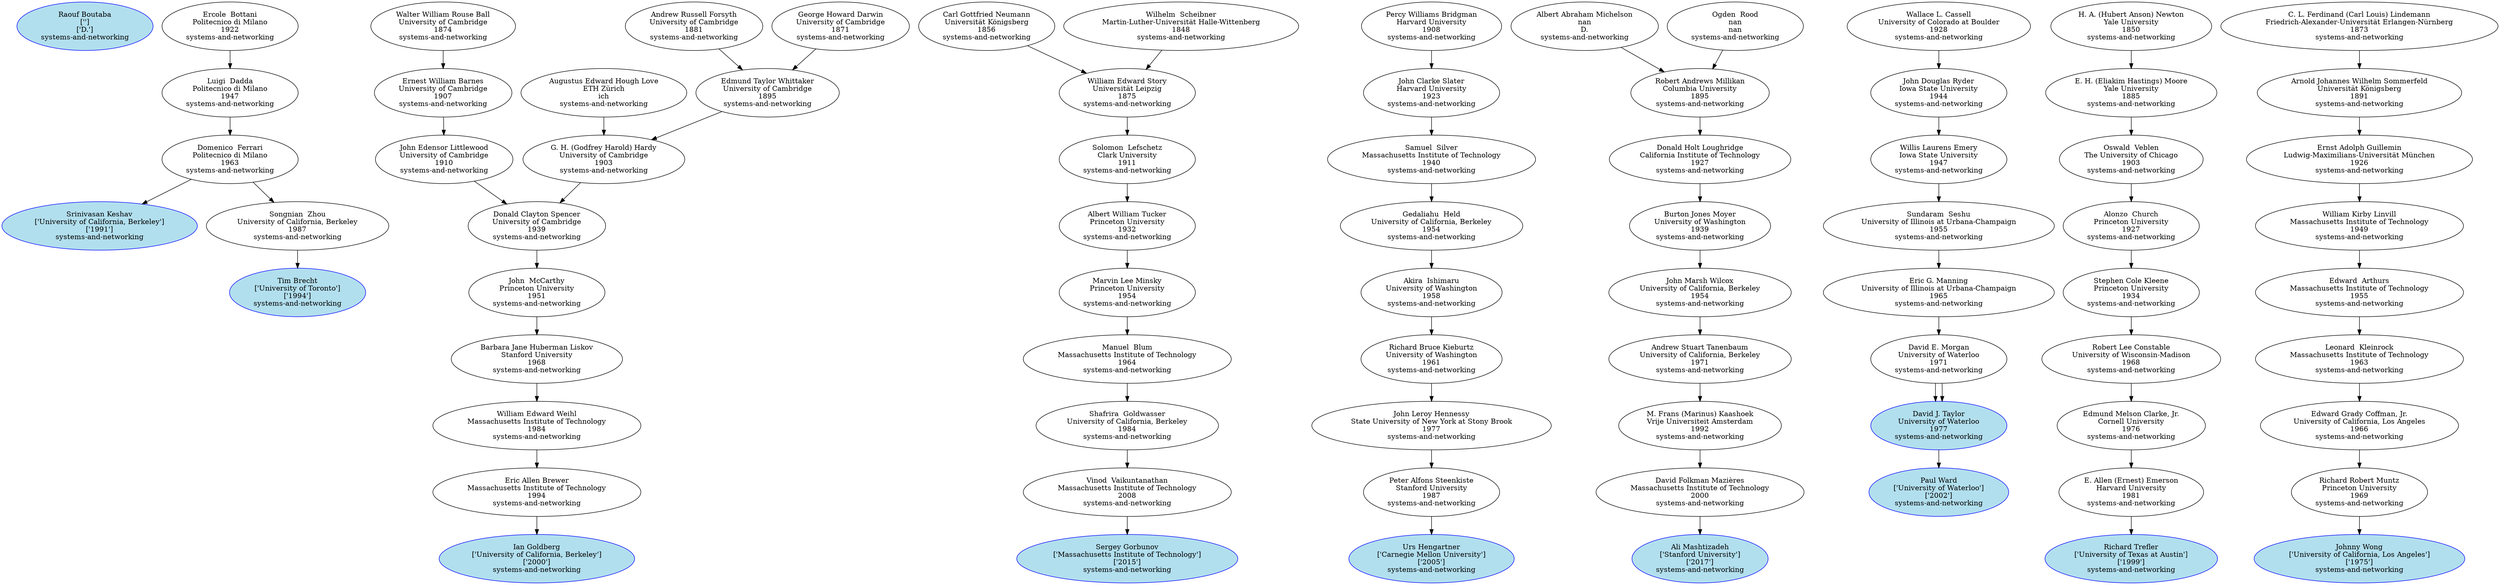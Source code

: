 digraph "Academic Genealogy for systems-and-networking" {
	73170 [label="Raouf Boutaba
['']
['D.']
systems-and-networking" color=blue fillcolor=lightblue2 style=filled]
	91384 [label="Tim Brecht
['University of Toronto']
['1994']
systems-and-networking" color=blue fillcolor=lightblue2 style=filled]
	70144 [label="Ian Goldberg
['University of California, Berkeley']
['2000']
systems-and-networking" color=blue fillcolor=lightblue2 style=filled]
	203875 [label="Sergey Gorbunov
['Massachusetts Institute of Technology']
['2015']
systems-and-networking" color=blue fillcolor=lightblue2 style=filled]
	145850 [label="Urs Hengartner
['Carnegie Mellon University']
['2005']
systems-and-networking" color=blue fillcolor=lightblue2 style=filled]
	73556 [label="Srinivasan Keshav
['University of California, Berkeley']
['1991']
systems-and-networking" color=blue fillcolor=lightblue2 style=filled]
	233022 [label="Ali Mashtizadeh
['Stanford University']
['2017']
systems-and-networking" color=blue fillcolor=lightblue2 style=filled]
	66870 [label="David Taylor
['University of Waterloo']
['1977']
systems-and-networking" color=blue fillcolor=lightblue2 style=filled]
	69919 [label="Richard Trefler
['University of Texas at Austin']
['1999']
systems-and-networking" color=blue fillcolor=lightblue2 style=filled]
	66942 [label="Paul Ward
['University of Waterloo']
['2002']
systems-and-networking" color=blue fillcolor=lightblue2 style=filled]
	66882 [label="Johnny Wong
['University of California, Los Angeles']
['1975']
systems-and-networking" color=blue fillcolor=lightblue2 style=filled]
	67136 [label="Songnian  Zhou
University of California, Berkeley
1987
systems-and-networking"]
	67451 [label="Eric Allen Brewer
Massachusetts Institute of Technology
1994
systems-and-networking"]
	133526 [label="Vinod  Vaikuntanathan
Massachusetts Institute of Technology
2008
systems-and-networking"]
	50087 [label="Peter Alfons Steenkiste
Stanford University
1987
systems-and-networking"]
	32850 [label="Domenico  Ferrari
Politecnico di Milano
1963
systems-and-networking"]
	61965 [label="David Folkman Mazières
Massachusetts Institute of Technology
2000
systems-and-networking"]
	66871 [label="David E. Morgan
University of Waterloo
1971
systems-and-networking"]
	69873 [label="E. Allen (Ernest) Emerson
Harvard University
1981
systems-and-networking"]
	66870 [label="David J. Taylor
University of Waterloo
1977
systems-and-networking"]
	70476 [label="Richard Robert Muntz
Princeton University
1969
systems-and-networking"]
	67447 [label="William Edward Weihl
Massachusetts Institute of Technology
1984
systems-and-networking"]
	35879 [label="Shafrira  Goldwasser
University of California, Berkeley
1984
systems-and-networking"]
	40909 [label="John Leroy Hennessy
State University of New York at Stony Brook
1977
systems-and-networking"]
	158121 [label="Luigi  Dadda
Politecnico di Milano
1947
systems-and-networking"]
	61950 [label="M. Frans (Marinus) Kaashoek
Vrije Universiteit Amsterdam
1992
systems-and-networking"]
	66872 [label="Eric G. Manning
University of Illinois at Urbana-Champaign
1965
systems-and-networking"]
	50063 [label="Edmund Melson Clarke, Jr.
Cornell University
1976
systems-and-networking"]
	82027 [label="Edward Grady Coffman, Jr.
University of California, Los Angeles
1966
systems-and-networking"]
	61932 [label="Barbara Jane Huberman Liskov
Stanford University
1968
systems-and-networking"]
	13373 [label="Manuel  Blum
Massachusetts Institute of Technology
1964
systems-and-networking"]
	94545 [label="Richard Bruce Kieburtz
University of Washington
1961
systems-and-networking"]
	158188 [label="Ercole  Bottani
Politecnico di Milano
1922
systems-and-networking"]
	69777 [label="Andrew Stuart Tanenbaum
University of California, Berkeley
1971
systems-and-networking"]
	92718 [label="Sundaram  Seshu
University of Illinois at Urbana-Champaign
1955
systems-and-networking"]
	9041 [label="Robert Lee Constable
University of Wisconsin-Madison
1968
systems-and-networking"]
	24334 [label="Leonard  Kleinrock
Massachusetts Institute of Technology
1963
systems-and-networking"]
	22145 [label="John  McCarthy
Princeton University
1951
systems-and-networking"]
	6869 [label="Marvin Lee Minsky
Princeton University
1954
systems-and-networking"]
	21212 [label="Akira  Ishimaru
University of Washington
1958
systems-and-networking"]
	104776 [label="John Marsh Wilcox
University of California, Berkeley
1954
systems-and-networking"]
	92644 [label="Willis Laurens Emery
Iowa State University
1947
systems-and-networking"]
	8012 [label="Stephen Cole Kleene
Princeton University
1934
systems-and-networking"]
	65315 [label="Edward  Arthurs
Massachusetts Institute of Technology
1955
systems-and-networking"]
	10290 [label="Donald Clayton Spencer
University of Cambridge
1939
systems-and-networking"]
	8581 [label="Albert William Tucker
Princeton University
1932
systems-and-networking"]
	35108 [label="Gedaliahu  Held
University of California, Berkeley
1954
systems-and-networking"]
	194780 [label="Burton Jones Moyer
University of Washington
1939
systems-and-networking"]
	92761 [label="John Douglas Ryder
Iowa State University
1944
systems-and-networking"]
	8011 [label="Alonzo  Church
Princeton University
1927
systems-and-networking"]
	10801 [label="William Kirby Linvill
Massachusetts Institute of Technology
1949
systems-and-networking"]
	10463 [label="John Edensor Littlewood
University of Cambridge
1910
systems-and-networking"]
	17806 [label="G. H. (Godfrey Harold) Hardy
University of Cambridge
1903
systems-and-networking"]
	7461 [label="Solomon  Lefschetz
Clark University
1911
systems-and-networking"]
	144842 [label="Samuel  Silver
Massachusetts Institute of Technology
1940
systems-and-networking"]
	200824 [label="Donald Holt Loughridge
California Institute of Technology
1927
systems-and-networking"]
	131580 [label="Wallace L. Cassell
University of Colorado at Boulder
1928
systems-and-networking"]
	805 [label="Oswald  Veblen
The University of Chicago
1903
systems-and-networking"]
	63061 [label="Ernst Adolph Guillemin
Ludwig-Maximilians-Universität München
1926
systems-and-networking"]
	12099 [label="Ernest William Barnes
University of Cambridge
1907
systems-and-networking"]
	31354 [label="Augustus Edward Hough Love
ETH Zürich
ich
systems-and-networking"]
	18571 [label="Edmund Taylor Whittaker
University of Cambridge
1895
systems-and-networking"]
	7451 [label="William Edward Story
Universität Leipzig
1875
systems-and-networking"]
	64503 [label="John Clarke Slater
Harvard University
1923
systems-and-networking"]
	72167 [label="Robert Andrews Millikan
Columbia University
1895
systems-and-networking"]
	806 [label="E. H. (Eliakim Hastings) Moore
Yale University
1885
systems-and-networking"]
	31357 [label="Arnold Johannes Wilhelm Sommerfeld
Universität Königsberg
1891
systems-and-networking"]
	27230 [label="Walter William Rouse Ball
University of Cambridge
1874
systems-and-networking"]
	17829 [label="Andrew Russell Forsyth
University of Cambridge
1881
systems-and-networking"]
	17467 [label="George Howard Darwin
University of Cambridge
1871
systems-and-networking"]
	32858 [label="Carl Gottfried Neumann
Universität Königsberg
1856
systems-and-networking"]
	18589 [label="Wilhelm  Scheibner
Martin-Luther-Universität Halle-Wittenberg
1848
systems-and-networking"]
	79749 [label="Percy Williams Bridgman
Harvard University
1908
systems-and-networking"]
	72170 [label="Albert Abraham Michelson
nan
D.
systems-and-networking"]
	148580 [label="Ogden  Rood
nan
nan
systems-and-networking"]
	7865 [label="H. A. (Hubert Anson) Newton
Yale University
1850
systems-and-networking"]
	7404 [label="C. L. Ferdinand (Carl Louis) Lindemann
Friedrich-Alexander-Universität Erlangen-Nürnberg
1873
systems-and-networking"]
	67136 -> 91384
	67451 -> 70144
	133526 -> 203875
	50087 -> 145850
	32850 -> 73556
	61965 -> 233022
	66871 -> 66870
	69873 -> 69919
	66870 -> 66942
	70476 -> 66882
	32850 -> 67136
	67447 -> 67451
	35879 -> 133526
	40909 -> 50087
	158121 -> 32850
	61950 -> 61965
	66872 -> 66871
	50063 -> 69873
	66871 -> 66870
	82027 -> 70476
	61932 -> 67447
	13373 -> 35879
	94545 -> 40909
	158188 -> 158121
	69777 -> 61950
	92718 -> 66872
	9041 -> 50063
	24334 -> 82027
	22145 -> 61932
	6869 -> 13373
	21212 -> 94545
	104776 -> 69777
	92644 -> 92718
	8012 -> 9041
	65315 -> 24334
	10290 -> 22145
	8581 -> 6869
	35108 -> 21212
	194780 -> 104776
	92761 -> 92644
	8011 -> 8012
	10801 -> 65315
	10463 -> 10290
	17806 -> 10290
	7461 -> 8581
	144842 -> 35108
	200824 -> 194780
	131580 -> 92761
	805 -> 8011
	63061 -> 10801
	12099 -> 10463
	31354 -> 17806
	18571 -> 17806
	7451 -> 7461
	64503 -> 144842
	72167 -> 200824
	806 -> 805
	31357 -> 63061
	27230 -> 12099
	17829 -> 18571
	17467 -> 18571
	32858 -> 7451
	18589 -> 7451
	79749 -> 64503
	72170 -> 72167
	148580 -> 72167
	7865 -> 806
	7404 -> 31357
}
